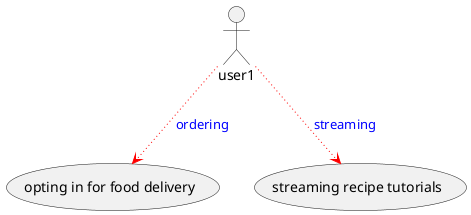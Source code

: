 @startuml

actor user1

user1 --> (opting in for food delivery) #red;line.dotted;text:blue   : ordering
user1 --> (streaming recipe tutorials) #red;line.dotted;text:blue   : streaming

@enduml